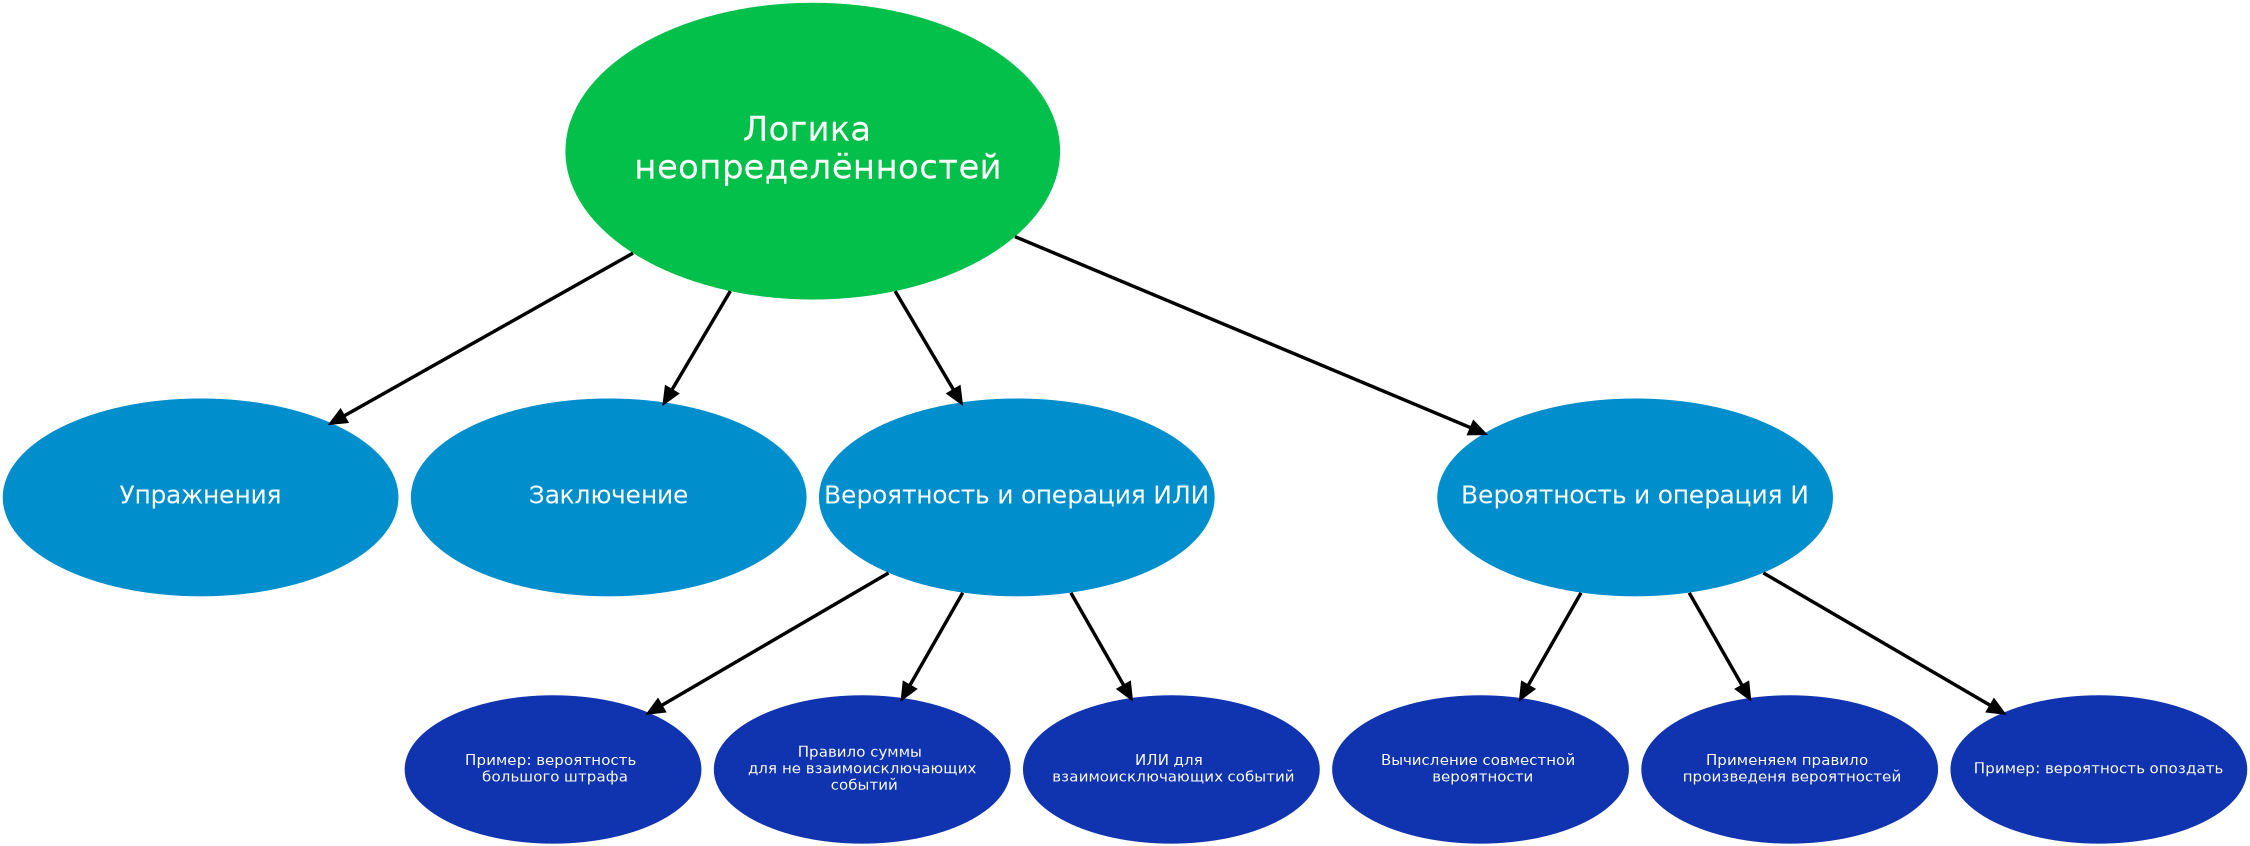 digraph MindMap {
  dpi=300;
  size = "15";
  fontname="Helvetica";
  graph [ranksep=2];

  node [
    shape=ellipse
    style=filled
    fillcolor="#03C04A"
    fontname=Helvetica
    fontsize=50
    fontcolor="#FFFFFF"
    width=10
    height=6
    penwidth=0
    fixedsize=true
    ];
  edge [
    arrowhead=normal
    arrowsize=2
    penwidth=5
    ];

  root [ label ="Логика \n неопределённостей" ];
  
  node [
    fontsize=36
    fillcolor="#008ECC"
    width=8
    height=4
    ];
  
   11 [ label="Упражнения" ];
   12 [ label="Заключение" ];
   13 [ label="Вероятность и операция ИЛИ" ];
   14 [ label="Вероятность и операция И" ];
   
  root->{ 11 12 13 14 };
  
  node [
    fontsize=22
    fillcolor="#1034AF"
    width=6
    height=3
    ];
    
  21 [ label="Пример: вероятность \n большого штрафа" ];
  22 [ label="Правило суммы \n для не взаимоисключающих \n событий" ];
  23 [ label="ИЛИ для \n взаимоисключающих событий" ];

  13 -> { 21 22 23 };

  24 [ label="Вычисление совместной \n вероятности" ];
  25 [ label="Применяем правило \n произведеня вероятностей" ];
  26 [ label="Пример: вероятность опоздать" ];

  14 -> { 24 25 26 };
}
